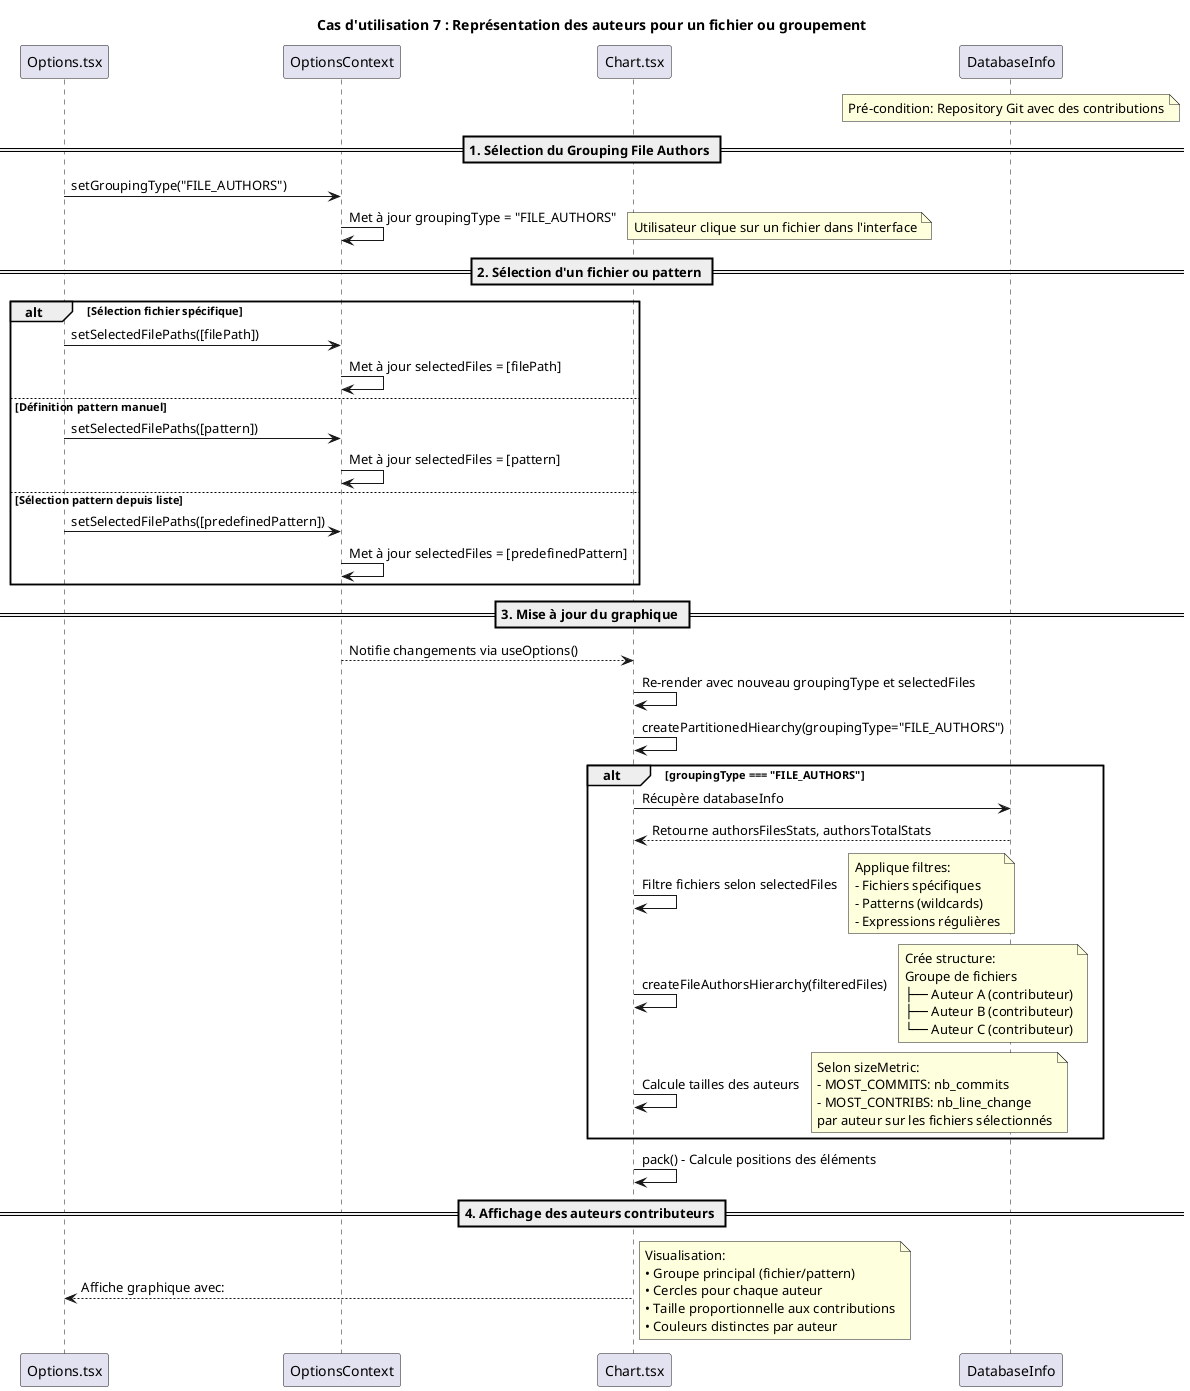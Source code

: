 @startuml
title Cas d'utilisation 7 : Représentation des auteurs pour un fichier ou groupement

participant "Options.tsx" as O
participant "OptionsContext" as OC
participant "Chart.tsx" as C
participant "DatabaseInfo" as DB

note over DB: Pré-condition: Repository Git avec des contributions

== 1. Sélection du Grouping File Authors ==
note right: EnumSelect onChange(groupingType: GroupingType)
O -> OC: setGroupingType("FILE_AUTHORS")
OC -> OC: Met à jour groupingType = "FILE_AUTHORS"

== 2. Sélection d'un fichier ou pattern ==
alt Sélection fichier spécifique
    note right: Utilisateur clique sur un fichier dans l'interface
    O -> OC: setSelectedFilePaths([filePath])
    OC -> OC: Met à jour selectedFiles = [filePath]
    
else Définition pattern manuel
    note right: Utilisateur saisit pattern manuellement
    O -> OC: setSelectedFilePaths([pattern])
    OC -> OC: Met à jour selectedFiles = [pattern]
    
else Sélection pattern depuis liste
    note right: Utilisateur choisit pattern prédéfini
    O -> OC: setSelectedFilePaths([predefinedPattern])
    OC -> OC: Met à jour selectedFiles = [predefinedPattern]
end

== 3. Mise à jour du graphique ==
OC --> C: Notifie changements via useOptions()
C -> C: Re-render avec nouveau groupingType et selectedFiles
C -> C: createPartitionedHiearchy(groupingType="FILE_AUTHORS")

alt groupingType === "FILE_AUTHORS"
    C -> DB: Récupère databaseInfo
    DB --> C: Retourne authorsFilesStats, authorsTotalStats
    
    C -> C: Filtre fichiers selon selectedFiles
    note right: Applique filtres:\n- Fichiers spécifiques\n- Patterns (wildcards)\n- Expressions régulières
    
    C -> C: createFileAuthorsHierarchy(filteredFiles)
    note right: Crée structure:\nGroupe de fichiers\n├── Auteur A (contributeur)\n├── Auteur B (contributeur)\n└── Auteur C (contributeur)
    
    C -> C: Calcule tailles des auteurs
    note right: Selon sizeMetric:\n- MOST_COMMITS: nb_commits\n- MOST_CONTRIBS: nb_line_change\npar auteur sur les fichiers sélectionnés
end

C -> C: pack() - Calcule positions des éléments

== 4. Affichage des auteurs contributeurs ==
C --> O: Affiche graphique avec:
note right: Visualisation:\n• Groupe principal (fichier/pattern)\n• Cercles pour chaque auteur\n• Taille proportionnelle aux contributions\n• Couleurs distinctes par auteur

@enduml